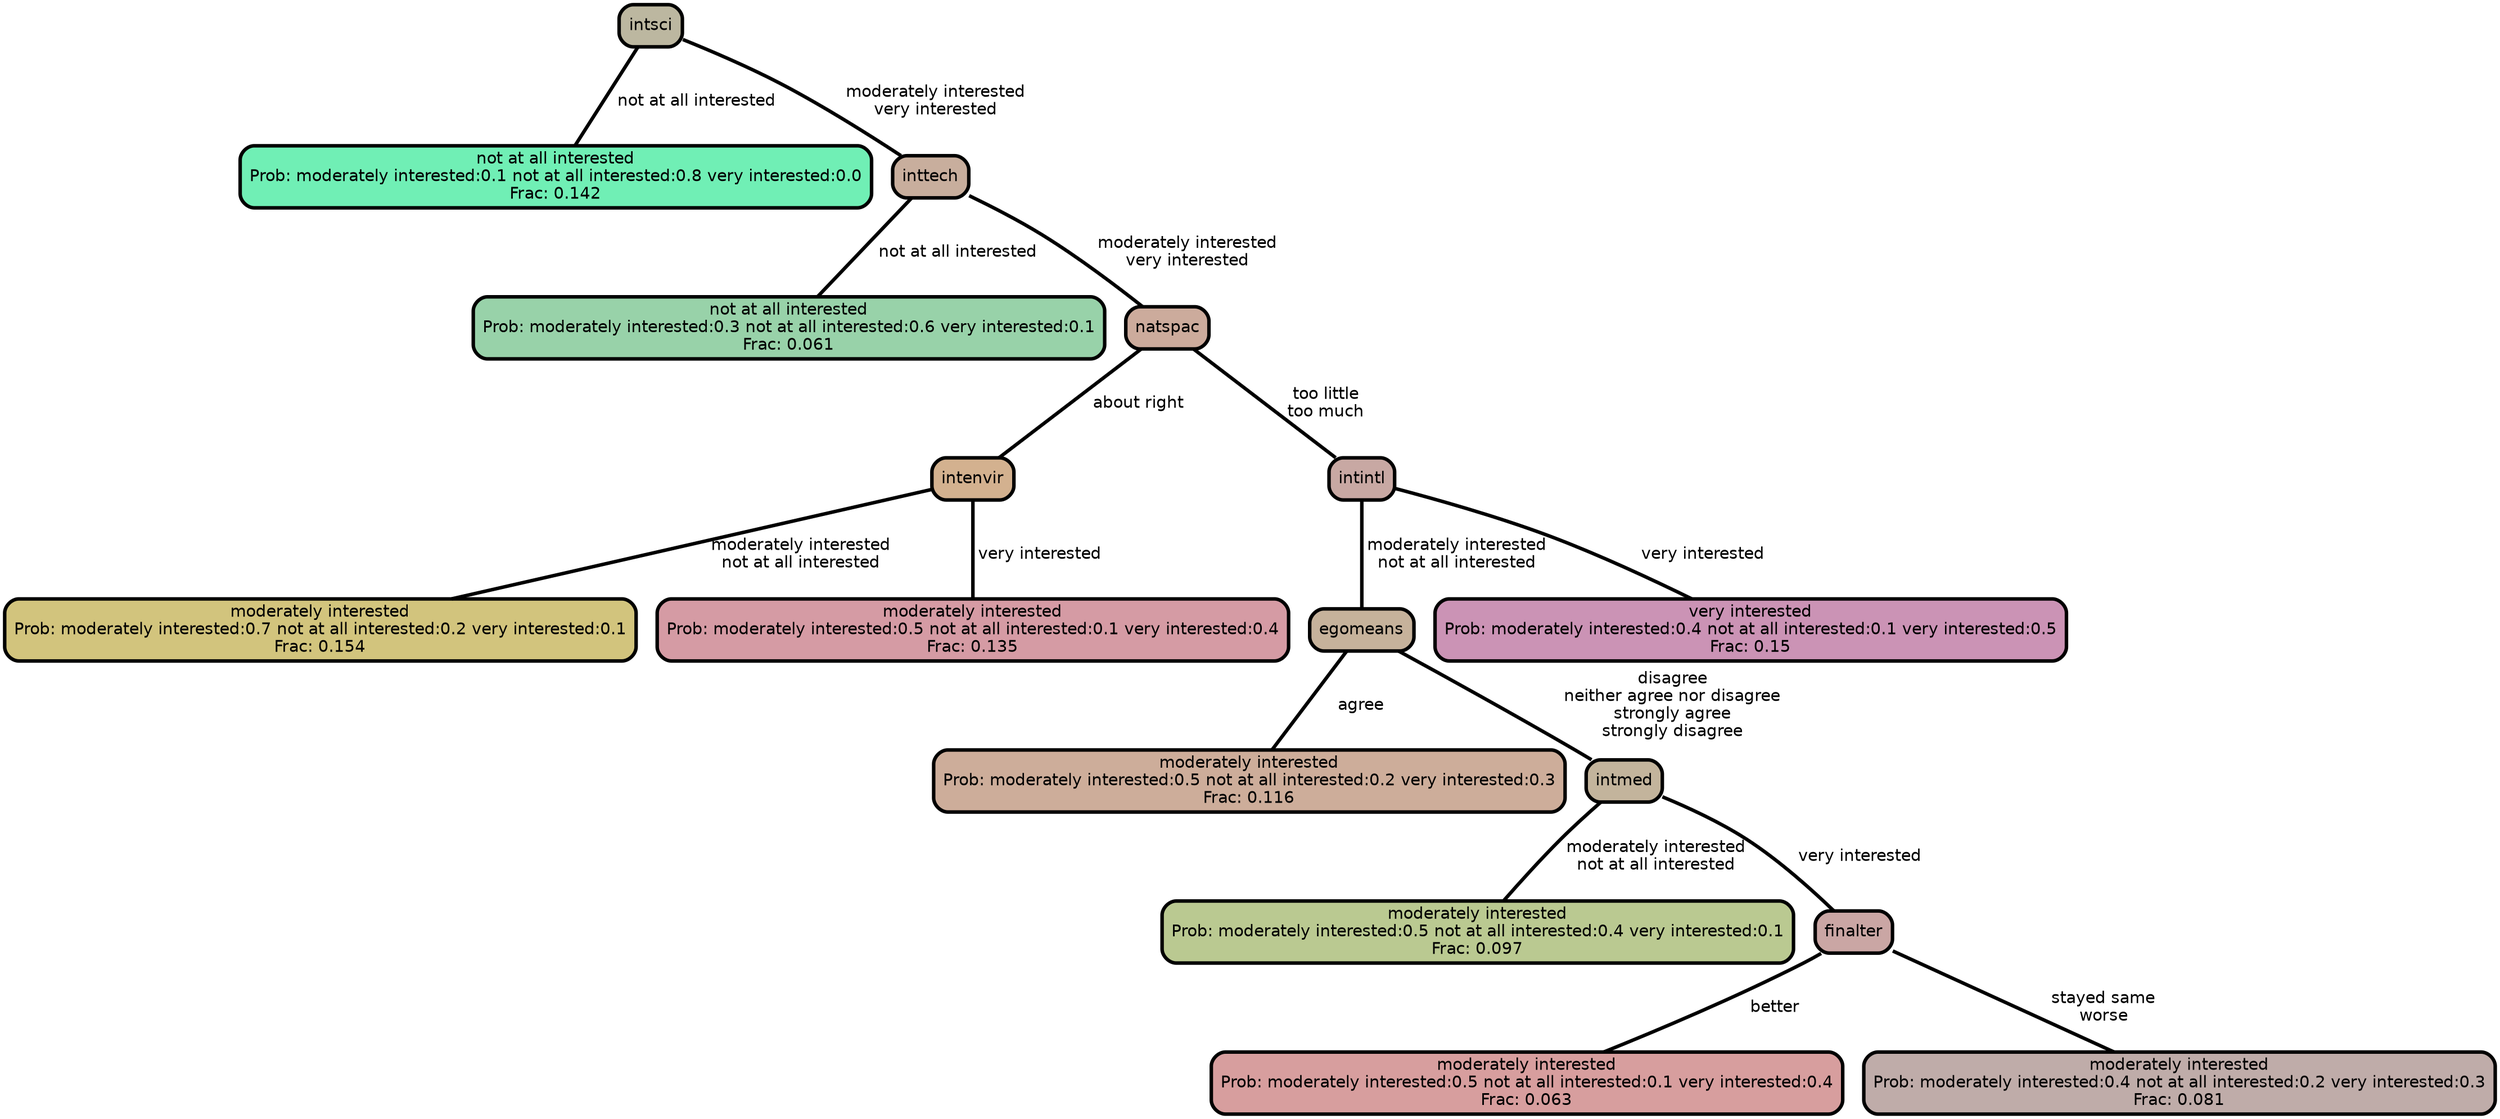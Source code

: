 graph Tree {
node [shape=box, style="filled, rounded",color="black",penwidth="3",fontcolor="black",                 fontname=helvetica] ;
graph [ranksep="0 equally", splines=straight,                 bgcolor=transparent, dpi=200] ;
edge [fontname=helvetica, color=black] ;
0 [label="not at all interested
Prob: moderately interested:0.1 not at all interested:0.8 very interested:0.0
Frac: 0.142", fillcolor="#70efb5"] ;
1 [label="intsci", fillcolor="#bcb7a0"] ;
2 [label="not at all interested
Prob: moderately interested:0.3 not at all interested:0.6 very interested:0.1
Frac: 0.061", fillcolor="#98d2a9"] ;
3 [label="inttech", fillcolor="#c8ae9d"] ;
4 [label="moderately interested
Prob: moderately interested:0.7 not at all interested:0.2 very interested:0.1
Frac: 0.154", fillcolor="#d2c47d"] ;
5 [label="intenvir", fillcolor="#d3b18f"] ;
6 [label="moderately interested
Prob: moderately interested:0.5 not at all interested:0.1 very interested:0.4
Frac: 0.135", fillcolor="#d59ba4"] ;
7 [label="natspac", fillcolor="#ccab9c"] ;
8 [label="moderately interested
Prob: moderately interested:0.5 not at all interested:0.2 very interested:0.3
Frac: 0.116", fillcolor="#cdad9a"] ;
9 [label="egomeans", fillcolor="#c6b29b"] ;
10 [label="moderately interested
Prob: moderately interested:0.5 not at all interested:0.4 very interested:0.1
Frac: 0.097", fillcolor="#bac991"] ;
11 [label="intmed", fillcolor="#c3b49c"] ;
12 [label="moderately interested
Prob: moderately interested:0.5 not at all interested:0.1 very interested:0.4
Frac: 0.063", fillcolor="#d79e9e"] ;
13 [label="finalter", fillcolor="#caa6a4"] ;
14 [label="moderately interested
Prob: moderately interested:0.4 not at all interested:0.2 very interested:0.3
Frac: 0.081", fillcolor="#bfaca9"] ;
15 [label="intintl", fillcolor="#c8a8a3"] ;
16 [label="very interested
Prob: moderately interested:0.4 not at all interested:0.1 very interested:0.5
Frac: 0.15", fillcolor="#cb93b5"] ;
1 -- 0 [label=" not at all interested",penwidth=3] ;
1 -- 3 [label=" moderately interested\n very interested",penwidth=3] ;
3 -- 2 [label=" not at all interested",penwidth=3] ;
3 -- 7 [label=" moderately interested\n very interested",penwidth=3] ;
5 -- 4 [label=" moderately interested\n not at all interested",penwidth=3] ;
5 -- 6 [label=" very interested",penwidth=3] ;
7 -- 5 [label=" about right",penwidth=3] ;
7 -- 15 [label=" too little\n too much",penwidth=3] ;
9 -- 8 [label=" agree",penwidth=3] ;
9 -- 11 [label=" disagree\n neither agree nor disagree\n strongly agree\n strongly disagree",penwidth=3] ;
11 -- 10 [label=" moderately interested\n not at all interested",penwidth=3] ;
11 -- 13 [label=" very interested",penwidth=3] ;
13 -- 12 [label=" better",penwidth=3] ;
13 -- 14 [label=" stayed same\n worse",penwidth=3] ;
15 -- 9 [label=" moderately interested\n not at all interested",penwidth=3] ;
15 -- 16 [label=" very interested",penwidth=3] ;
{rank = same;}}